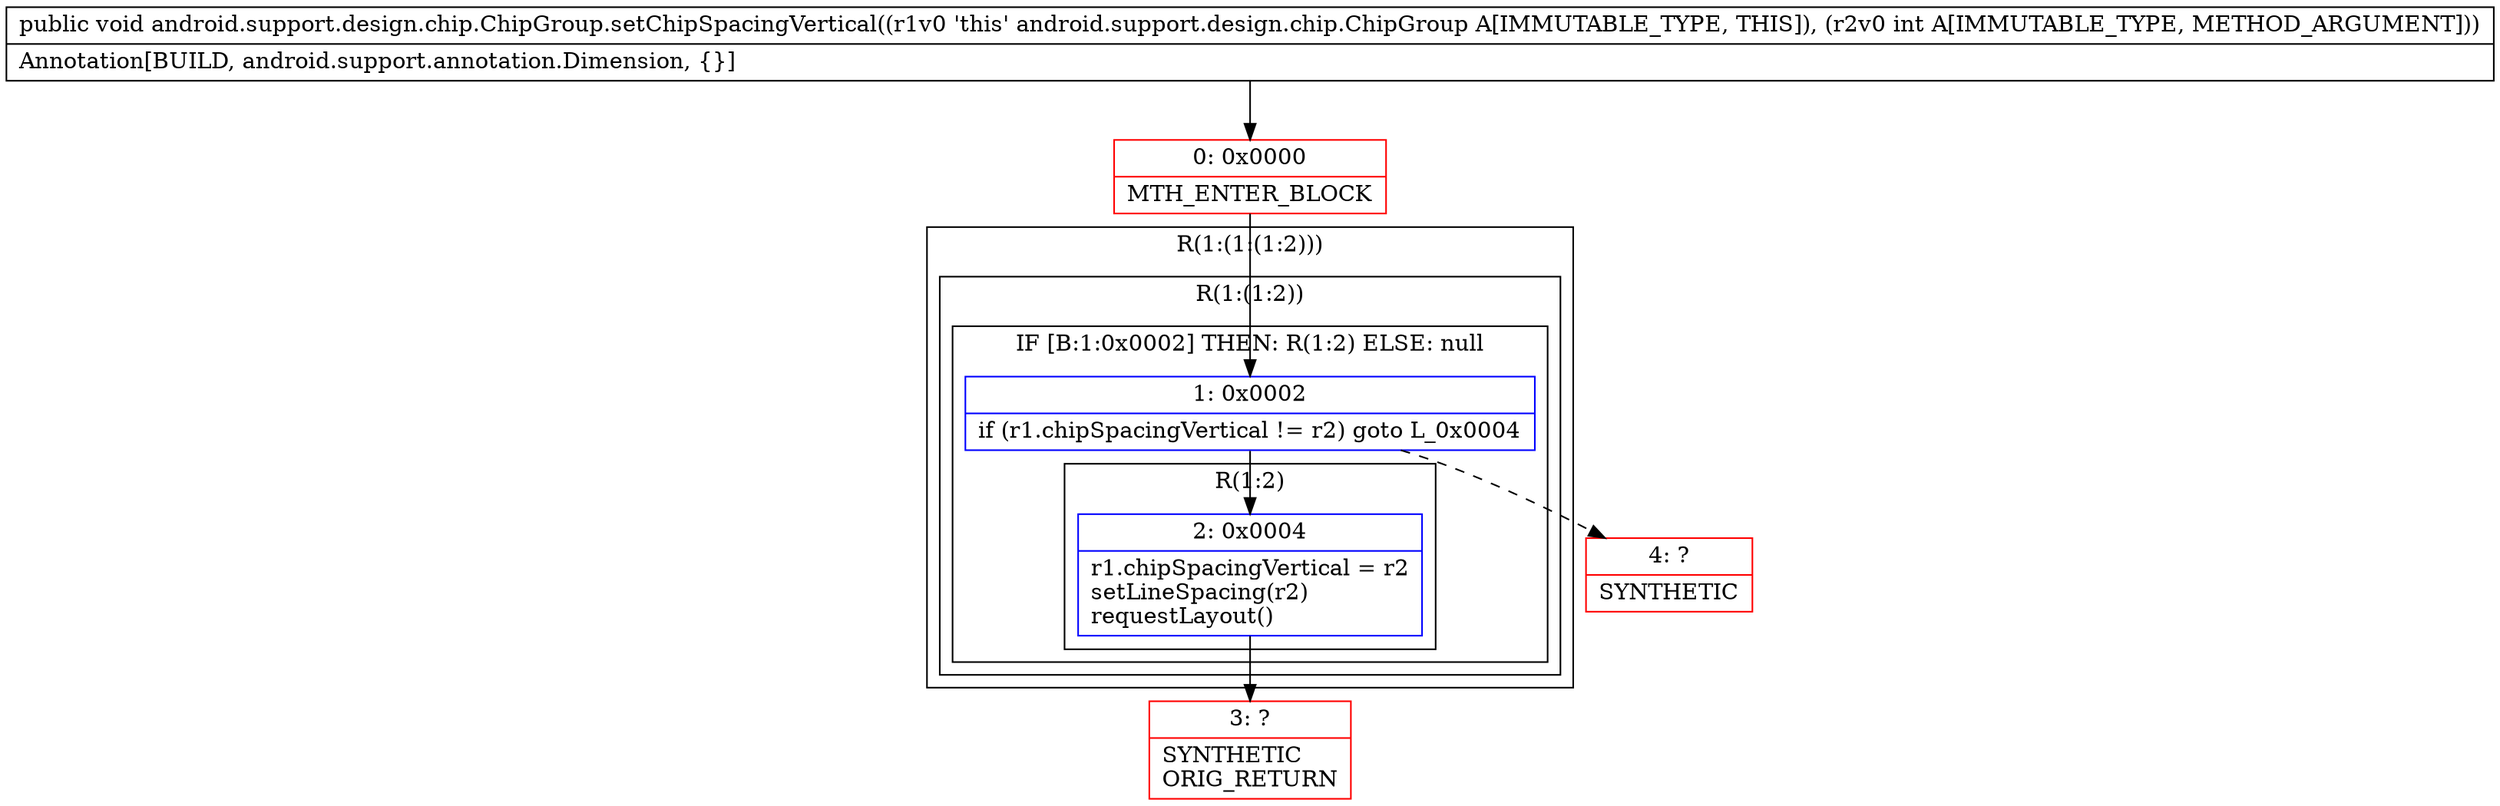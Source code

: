digraph "CFG forandroid.support.design.chip.ChipGroup.setChipSpacingVertical(I)V" {
subgraph cluster_Region_107929791 {
label = "R(1:(1:(1:2)))";
node [shape=record,color=blue];
subgraph cluster_Region_1021977532 {
label = "R(1:(1:2))";
node [shape=record,color=blue];
subgraph cluster_IfRegion_323506988 {
label = "IF [B:1:0x0002] THEN: R(1:2) ELSE: null";
node [shape=record,color=blue];
Node_1 [shape=record,label="{1\:\ 0x0002|if (r1.chipSpacingVertical != r2) goto L_0x0004\l}"];
subgraph cluster_Region_1885664498 {
label = "R(1:2)";
node [shape=record,color=blue];
Node_2 [shape=record,label="{2\:\ 0x0004|r1.chipSpacingVertical = r2\lsetLineSpacing(r2)\lrequestLayout()\l}"];
}
}
}
}
Node_0 [shape=record,color=red,label="{0\:\ 0x0000|MTH_ENTER_BLOCK\l}"];
Node_3 [shape=record,color=red,label="{3\:\ ?|SYNTHETIC\lORIG_RETURN\l}"];
Node_4 [shape=record,color=red,label="{4\:\ ?|SYNTHETIC\l}"];
MethodNode[shape=record,label="{public void android.support.design.chip.ChipGroup.setChipSpacingVertical((r1v0 'this' android.support.design.chip.ChipGroup A[IMMUTABLE_TYPE, THIS]), (r2v0 int A[IMMUTABLE_TYPE, METHOD_ARGUMENT]))  | Annotation[BUILD, android.support.annotation.Dimension, \{\}]\l}"];
MethodNode -> Node_0;
Node_1 -> Node_2;
Node_1 -> Node_4[style=dashed];
Node_2 -> Node_3;
Node_0 -> Node_1;
}


